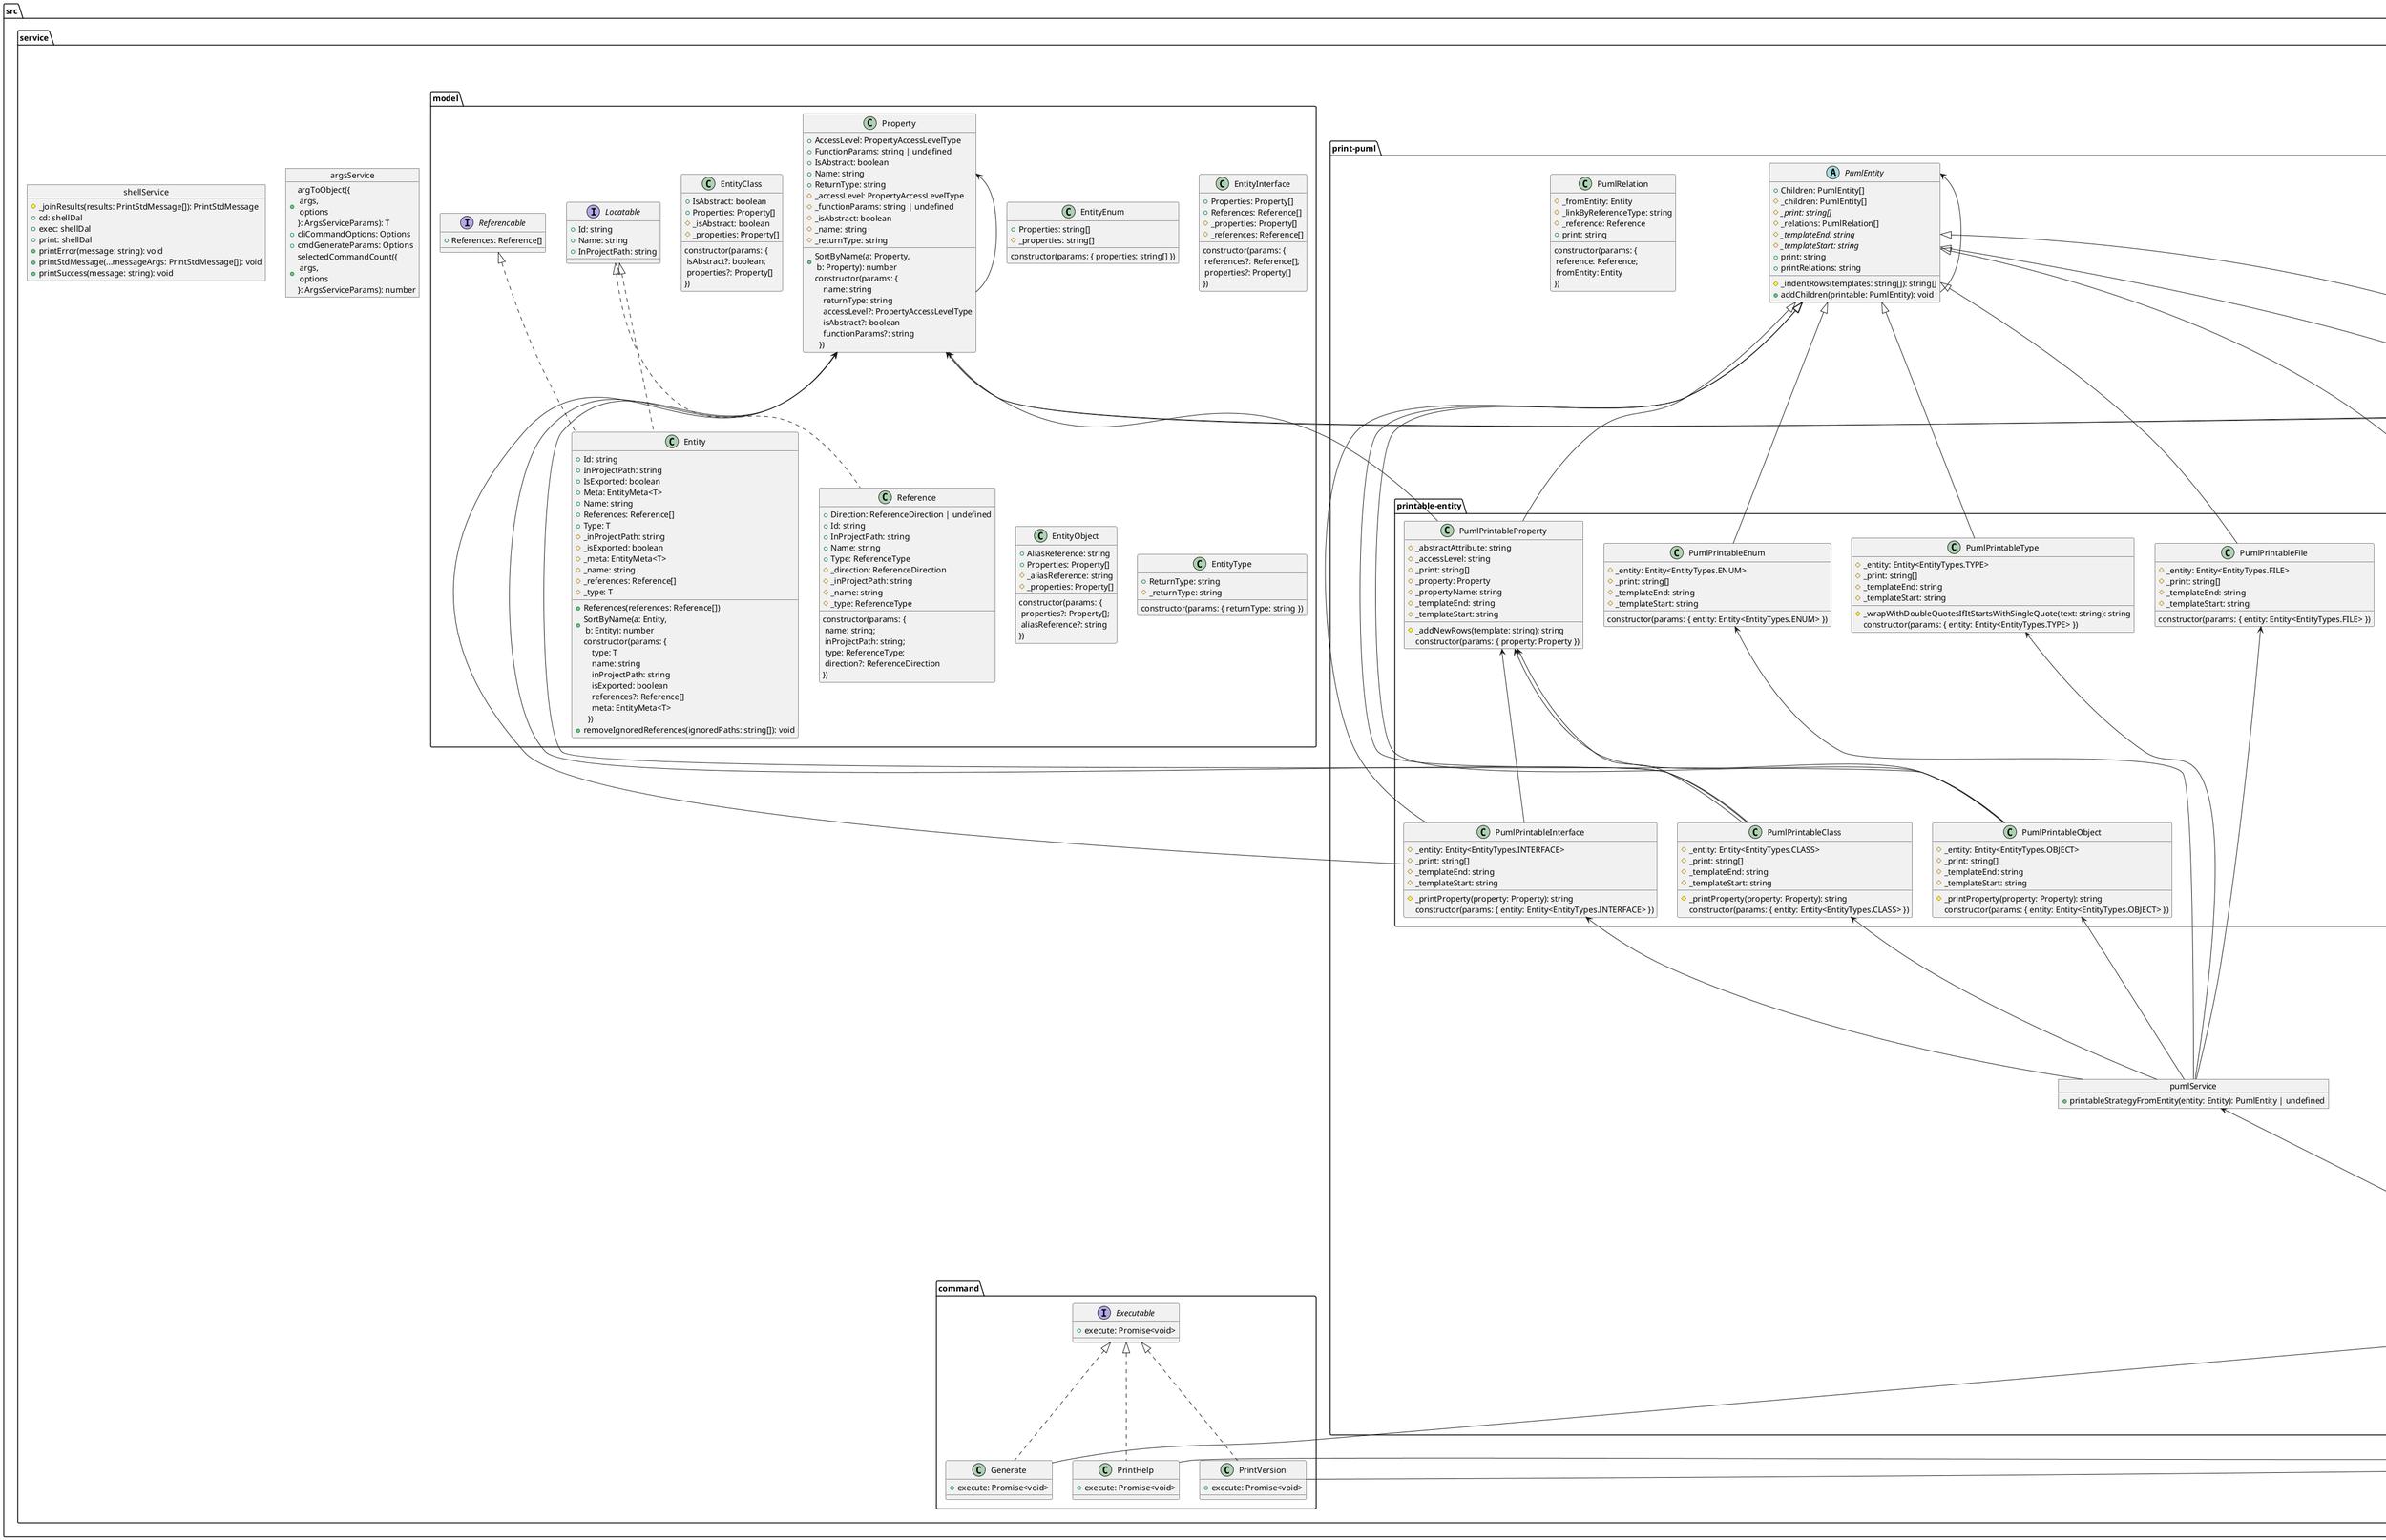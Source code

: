 @startuml
    folder "src" as src_b874d07 {
      folder "dal" as dal_fba75381 {
        object "shellDal" as shell_dal_4f6edd5d {
          + cd(dir: string): void
          + exec(cmd: string): Promise<ExecResult>
          + print(message: string): void
          + pwd: string
        }
      }
      folder "service" as service_c83a6ab5 {
        object "argsService" as args_service_d268d804 {
          + argToObject({\n args,\n options \n}: ArgsServiceParams): T
          + cliCommandOptions: Options
          + cmdGenerateParams: Options
          + selectedCommandCount({\n args,\n options \n}: ArgsServiceParams): number
        }
        object "cliService" as cli_service_317b6b45 {
          + printHelp: void
          + printVersion: void
        }
        interface "ConvertStrategy" as convert_strategy_f40b6b4 {
          + convert: Promise<Entity[]>
        }
        object "convertService" as convert_service_f40b6b4 {
          + strategyByFile(params: {\n filePath: string;\n folderPath: string \n}): ConvertStrategy | undefined
        }
        object "fileService" as file_service_3f424ea5 {
          + cleanupPath(relativeOrAbsPath: string): string
          + fileListFromFolder(folderPath: string): Promise<string[]>
          + fileNameFromPath(filePath: string,\n options: {\n withExtension?: boolean \n} = {\n\n}): string
          + importPathFind(params: {\n filePathImportedFrom: string;\n importPath: string \n}): string
          + isAbsPath(relativeOrAbsPath: string): boolean
          + isDotPath(path: string): boolean
          + joinPaths(...paths: string[]): string
          + lastFolderFromPath(filePath: string): string
          + makeFolderIfNotExist(folderPath: string): Promise<void>
          + mkdirAndWriteToFile(params: {\n folderPath: string;\n fileName: string;\n data: string \n}): Promise<void>
          + readFile(filePath: string): Promise<string>
          + relativeToAbsPath(relativeOrAbsPath: string): string
          + writeToFile(params: {\n filePath: string;\n data: string \n}): Promise<void>
        }
        object "helpService" as help_service_20a1eb92 {
          + text: string
        }
        interface "PrintStrategy" as print_strategy_22861314 {
          + print(params: { entities: Entity[] }): Promise<void>
        }
        object "shellService" as shell_service_db3f045d {
          # _joinResults(results: PrintStdMessage[]): PrintStdMessage
          + cd: shellDal
          + exec: shellDal
          + print: shellDal
          + printError(message: string): void
          + printStdMessage(...messageArgs: PrintStdMessage[]): void
          + printSuccess(message: string): void
        }
        folder "command" as command_7ebc6e5d {
          interface "Executable" as executable_a85166eb {
            + execute: Promise<void>
          }
          class "Generate" as generate_eb5ef3b0 {
            + execute: Promise<void>
          }
          class "PrintHelp" as print_help_2c3c3bf6 {
            + execute: Promise<void>
          }
          class "PrintVersion" as print_version_dc92b85d {
            + execute: Promise<void>
          }
        }
        folder "convert-ts" as convert_ts_ecf50f67 {
          class "ConvertTs" as convert_ts_e1b382dc {
            # _filePath: string
            # _folderPath: string
            # _parseFile(params: {\n filePath: string;\n fileName: string \n}): Promise<ts.SourceFile>
            constructor({\n filePath,\n folderPath \n}: {\n filePath: string;\n folderPath: string \n})
            + convert: Promise<Entity[]>
          }
          object "___tsConfigFileJson" as ts_config_file_json_1baff2da {
          }
          object "tsConfigFileService" as ts_config_file_service_1baff2da {
            # _cleanReplacePaths: {\n startsWith: string;\n replaceWith: string \n}[]
            # _cleanReplaceWith(path: string): string
            # _getFileJson: TsConfigFileType
            + init: Promise<void>
            + moduleAliasResolve(path: string): string
          }
          class "TsEntityParser" as ts_entity_parser_818f015a {
            # _fileName: string
            # _importParseResults: TsParserImportParseResult[]
            # _inProjectPath: string
            # _joinEntitiesByAliasReference(entities: Entity[]): Entity[]
            # _parseStatement(statement: ts.Statement): Entity[]
            # _parseStatements: Entity[]
            # _parsedSource: ts.SourceFile
            # _parserByStatementKind(statement: ts.Statement): Parsable | undefined
            constructor(params: {\n    parsedSource: ts.SourceFile\n    fileName: string\n    inProjectPath: string\n    importParseResults: TsParserImportParseResult[]\n  })
            + parsedEntities: Entity[]
          }
          object "tsParserImportRelations" as ts_parser_import_relations_b8587b04 {
            + findIdentifier(identifierName: string,\n statement: any): boolean
            + findImportRelations(statement: ts.Statement | ts.VariableDeclaration,\n importParseResults: TsParserImportParseResult[]): Reference[]
            + isDeclaration(statement: any): boolean
            + stepIntoArray(identifierName: string,\n statement: any,\n blockNames: string[]): boolean
            + stepIntoNode(identifierName: string,\n statement: any,\n blockNames: string[]): boolean
          }
          object "tsParserService" as ts_parser_service_a99fa6bc {
            # _isViableExportableStatementKind(kind: number): boolean
            + accessLevel(modifiers?: ts.ModifiersArray): PropertyAccessLevelType
            + checkIfThereAreAnyExports(parsedSource: ts.SourceFile): boolean
            + entityLinksFromStatement(params: {\n statement: ts.Statement;\n inProjectPath: string \n}): TsParserImportParseResult[]
            + entityLinksFromStatements(params: {\n parsedSource: ts.SourceFile;\n inProjectPath: string \n}): TsParserImportParseResult[]
            + findClassRelations(params: {\n statement: ts.Statement;\n parsedSource: ts.SourceFile;\n inProjectPath: string \n}): Reference[]
            + importsFromStatement(params: {\n statement: ts.Statement;\n inProjectPath: string \n}): TsParserImportParseResult[]
            + importsFromStatements(params: {\n parsedSource: ts.SourceFile;\n inProjectPath: string \n}): TsParserImportParseResult[]
            + isAbstract(modifiers?: ts.ModifiersArray): boolean
            + isExported(modifiers?: ts.ModifiersArray): boolean
          }
          class "TsParsingError" as ts_parsing_error_736e602e {
            + CanPrintCode: boolean
            + Statement: any
            constructor(error: Error,\n message: string,\n protected _statement: any)
          }
          folder "parser" as parser_e32aa64f {
            interface "Parsable" as parsable_5aa78fd3 {
              + parse: T
            }
            class "TsParserClass" as ts_parser_class_9848e147 {
              # _findProperties: Property[]
              # _importParseResults: TsParserImportParseResult[]
              # _inProjectPath: string
              # _parsedSource: ts.SourceFile
              # _propertiesToString(parameters?: any[]): string
              # _returnTypeValue(member: any): string
              # _statement: ts.Statement
              constructor(params: {\n    parsedSource: ts.SourceFile\n    statement: ts.Statement\n    inProjectPath: string\n    importParseResults: TsParserImportParseResult[]\n  })
              + parse: Entity<EntityTypes.CLASS>[]
            }
            class "TsParserEnum" as ts_parser_enum_b5f7453a {
              # _inProjectPath: string
              # _parsedSource: ts.SourceFile
              # _statement: ts.Statement
              constructor(params: {\n parsedSource: ts.SourceFile;\n statement: ts.Statement;\n inProjectPath: string \n})
              + parse: Entity<EntityTypes.ENUM>[]
            }
            class "TsParserFile" as ts_parser_file_7df94b8f {
              # _fileName: string
              # _importParseResults: TsParserImportParseResult[]
              # _inProjectPath: string
              # _parsedSource: ts.SourceFile
              constructor(params: {\n    parsedSource: ts.SourceFile\n    inProjectPath: string\n    fileName: string\n    importParseResults: TsParserImportParseResult[]\n  })
              + parse: Entity<EntityTypes.FILE>[]
            }
            class "TsParserImport" as ts_parser_import_cf8881d4 {
              # _importedFileInProjectAbsPath(importPath: string): string
              # _inProjectPath: string
              # _parseBindingName(importClause: any): string[]
              # _parseDefaultImport(importClause: any): string[]
              # _parseElements(elements: any): string[]
              # _statement: ts.Statement
              constructor(params: {\n statement: ts.Statement;\n inProjectPath: string \n})
              + parse: TsParserImportParseResult[]
            }
            class "TsParserInterface" as ts_parser_interface_fda3c7ec {
              # _findProperties: Property[]
              # _inProjectPath: string
              # _parsedSource: ts.SourceFile
              # _statement: ts.Statement
              constructor(params: {\n parsedSource: ts.SourceFile;\n statement: ts.Statement;\n inProjectPath: string \n})
              + parse: Entity<EntityTypes.INTERFACE>[]
            }
            class "TsParserObject" as ts_parser_object_400d2cfc {
              # _accessLevel(propName: string): PropertyAccessLevelType
              # _findProperties(properties?: any[]): Property[]
              # _importParseResults: TsParserImportParseResult[]
              # _inProjectPath: string
              # _nameFromDeclarationsList(declarationList: ts.VariableDeclarationList): {\n name: string;\n declaration: ts.VariableDeclaration \n} | undefined
              # _parsedSource: ts.SourceFile
              # _returnTypeValue(property: any): string
              # _statement: ts.Statement
              constructor(params: {\n    parsedSource: ts.SourceFile\n    statement: ts.Statement\n    inProjectPath: string\n    importParseResults: TsParserImportParseResult[]\n  })
              + parse: Entity<EntityTypes.OBJECT>[]
            }
            class "TsParserType" as ts_parser_type_948f391 {
              # _findIdentifier(identifierName: string,\n statement: any): boolean
              # _findImportRelations(statement: ts.Statement | ts.VariableDeclaration,\n importParseResults: TsParserImportParseResult[]): Reference[]
              # _importParseResults: TsParserImportParseResult[]
              # _inProjectPath: string
              # _parsedSource: ts.SourceFile
              # _statement: ts.Statement
              # _stepIntoArray(identifierName: string,\n statement: any,\n blockNames: string[]): boolean
              # _stepIntoNode(identifierName: string,\n statement: any,\n blockNames: string[]): boolean
              constructor(params: {\n    parsedSource: ts.SourceFile\n    statement: ts.Statement\n    inProjectPath: string\n    importParseResults: TsParserImportParseResult[]\n  })
              + parse: Entity<EntityTypes.TYPE>[]
            }
          }
        }
        folder "model" as model_367b0d5 {
          class "EntityClass" as entity_class_c3530bcb {
            + IsAbstract: boolean
            + Properties: Property[]
            # _isAbstract: boolean
            # _properties: Property[]
            constructor(params: {\n isAbstract?: boolean;\n properties?: Property[] \n})
          }
          class "EntityEnum" as entity_enum_aa45dd16 {
            + Properties: string[]
            # _properties: string[]
            constructor(params: { properties: string[] })
          }
          class "EntityInterface" as entity_interface_4f072400 {
            + Properties: Property[]
            + References: Reference[]
            # _properties: Property[]
            # _references: Reference[]
            constructor(params: {\n references?: Reference[];\n properties?: Property[] \n})
          }
          class "EntityObject" as entity_object_72801f10 {
            + AliasReference: string
            + Properties: Property[]
            # _aliasReference: string
            # _properties: Property[]
            constructor(params: {\n properties?: Property[];\n aliasReference?: string \n})
          }
          class "EntityType" as entity_type_d40d85d {
            + ReturnType: string
            # _returnType: string
            constructor(params: { returnType: string })
          }
          class "Entity" as entity_b03468e8 {
            + Id: string
            + InProjectPath: string
            + IsExported: boolean
            + Meta: EntityMeta<T>
            + Name: string
            + References: Reference[]
            + References(references: Reference[])
            + SortByName(a: Entity,\n b: Entity): number
            + Type: T
            # _inProjectPath: string
            # _isExported: boolean
            # _meta: EntityMeta<T>
            # _name: string
            # _references: Reference[]
            # _type: T
            constructor(params: {\n    type: T\n    name: string\n    inProjectPath: string\n    isExported: boolean\n    references?: Reference[]\n    meta: EntityMeta<T>\n  })
            + removeIgnoredReferences(ignoredPaths: string[]): void
          }
          interface "Locatable" as locatable_573e15ac {
            + Id: string
            + Name: string
            + InProjectPath: string
          }
          class "Property" as property_96110b14 {
            + AccessLevel: PropertyAccessLevelType
            + FunctionParams: string | undefined
            + IsAbstract: boolean
            + Name: string
            + ReturnType: string
            + SortByName(a: Property,\n b: Property): number
            # _accessLevel: PropertyAccessLevelType
            # _functionParams: string | undefined
            # _isAbstract: boolean
            # _name: string
            # _returnType: string
            constructor(params: {\n    name: string\n    returnType: string\n    accessLevel?: PropertyAccessLevelType\n    isAbstract?: boolean\n    functionParams?: string\n  })
          }
          interface "Referencable" as referencable_5553ad7 {
            + References: Reference[]
          }
          class "Reference" as reference_a6f99758 {
            + Direction: ReferenceDirection | undefined
            + Id: string
            + InProjectPath: string
            + Name: string
            + Type: ReferenceType
            # _direction: ReferenceDirection
            # _inProjectPath: string
            # _name: string
            # _type: ReferenceType
            constructor(params: {\n name: string;\n inProjectPath: string;\n type: ReferenceType;\n direction?: ReferenceDirection \n})
          }
        }
        folder "print-puml" as print_puml_3460a902 {
          class "PumlDocument" as puml_document_f0161d62 {
            # _print: string[]
            # _templateEnd: string
            # _templateStart: string
          }
          abstract "PumlEntity" as puml_entity_85c02856 {
            + Children: PumlEntity[]
            # _children: PumlEntity[]
            # _indentRows(templates: string[]): string[]
            # {abstract} _print: string[]
            # _relations: PumlRelation[]
            # {abstract} _templateEnd: string
            # {abstract} _templateStart: string
            + addChildren(printable: PumlEntity): void
            + print: string
            + printRelations: string
          }
          class "PumlPrint" as puml_print_4aa046fc {
            + FilePath: string
            # _destinationPath: string
            # _exportFile: Promise<void>
            # _fileName:  = vision.puml
            # _flattenGroups(group: PumlGroup): PumlGroup | undefined
            # _generateGroups(entities: Entity[]): void
            # _pumlRelationStrings: string[]
            # _rootGroup: PumlGroup
            # _svgPromiseGenerator(source,\n dest): Promise<void>
            # _writeToFile(data: string): Promise<void>
            constructor(params: {\n appName?: string;\n destinationPath: string \n})
            + print(params: { entities: Entity[] }): Promise<void>
          }
          class "PumlRelation" as puml_relation_ddbc15eb {
            # _fromEntity: Entity
            # _linkByReferenceType: string
            # _reference: Reference
            constructor(params: {\n reference: Reference;\n fromEntity: Entity \n})
            + print: string
          }
          object "pumlService" as puml_service_f506c030 {
            + printableStrategyFromEntity(entity: Entity): PumlEntity | undefined
          }
          folder "group" as group_3af81c52 {
            class "PumlGroupFictive" as puml_group_fictive_57cc180d {
              + templateEnd: string
              + templateStart: string
            }
            class "PumlGroupFolder" as puml_group_folder_63f7a3f9 {
              + constructor(protected _group: PumlGroup)
              + templateEnd: string
              + templateStart: string
            }
            class "PumlGroupRectangle" as puml_group_rectangle_f37cc84e {
              + constructor(protected _group: PumlGroup)
              + templateEnd: string
              + templateStart: string
            }
            object "pumlGroupService" as puml_group_service_f4199df2 {
              + strategyFromGroup(group: PumlGroup): PumlGroupStrategy
            }
            interface "PumlGroupStrategy" as puml_group_strategy_ae5ed342 {
              + templateStart: string
              + templateEnd: string
            }
            class "PumlGroup" as puml_group_ae5ed342 {
              + GroupPath: string
              + Id: string
              + Name: string
              + Type: PumlGroupType
              # _groupPath: string
              # _groupStrategy: PumlGroupStrategy
              # _name: string
              # _print: string[]
              # _printGroups(groups: { [k: string]: PumlGroup }): string
              # _templateEnd: string
              # _templateStart: string
              # _type: PumlGroupType
              constructor(params: {\n name: string;\n type: PumlGroupType;\n groupPath: string \n})
              + groups: { [k: string]: PumlGroup }
            }
          }
          folder "printable-entity" as printable_entity_91ba4e0 {
            class "PumlPrintableClass" as puml_printable_class_4b11e257 {
              # _entity: Entity<EntityTypes.CLASS>
              # _print: string[]
              # _printProperty(property: Property): string
              # _templateEnd: string
              # _templateStart: string
              constructor(params: { entity: Entity<EntityTypes.CLASS> })
            }
            class "PumlPrintableEnum" as puml_printable_enum_1725040a {
              # _entity: Entity<EntityTypes.ENUM>
              # _print: string[]
              # _templateEnd: string
              # _templateStart: string
              constructor(params: { entity: Entity<EntityTypes.ENUM> })
            }
            class "PumlPrintableFile" as puml_printable_file_3f271d9f {
              # _entity: Entity<EntityTypes.FILE>
              # _print: string[]
              # _templateEnd: string
              # _templateStart: string
              constructor(params: { entity: Entity<EntityTypes.FILE> })
            }
            class "PumlPrintableInterface" as puml_printable_interface_2621ae9c {
              # _entity: Entity<EntityTypes.INTERFACE>
              # _print: string[]
              # _printProperty(property: Property): string
              # _templateEnd: string
              # _templateStart: string
              constructor(params: { entity: Entity<EntityTypes.INTERFACE> })
            }
            class "PumlPrintableObject" as puml_printable_object_736b458c {
              # _entity: Entity<EntityTypes.OBJECT>
              # _print: string[]
              # _printProperty(property: Property): string
              # _templateEnd: string
              # _templateStart: string
              constructor(params: { entity: Entity<EntityTypes.OBJECT> })
            }
            class "PumlPrintableProperty" as puml_printable_property_2d23f5de {
              # _abstractAttribute: string
              # _accessLevel: string
              # _addNewRows(template: string): string
              # _print: string[]
              # _property: Property
              # _propertyName: string
              # _templateEnd: string
              # _templateStart: string
              constructor(params: { property: Property })
            }
            class "PumlPrintableType" as puml_printable_type_f482c241 {
              # _entity: Entity<EntityTypes.TYPE>
              # _print: string[]
              # _templateEnd: string
              # _templateStart: string
              # _wrapWithDoubleQuotesIfItStartsWithSingleQuote(text: string): string
              constructor(params: { entity: Entity<EntityTypes.TYPE> })
            }
            class "PumlPrintableWrapper" as puml_printable_wrapper_e6265aaa {
              # _print: string[]
              # _templateEnd: string
              # _templateStart: string
              constructor(protected readonly _string: string)
            }
          }
        }
      }
    }
  cli_service_317b6b45 -up-> help_service_20a1eb92
  generate_eb5ef3b0 -up-> puml_print_4aa046fc
  generate_eb5ef3b0 .up.|> executable_a85166eb
  print_help_2c3c3bf6 -up-> cli_service_317b6b45
  print_help_2c3c3bf6 .up.|> executable_a85166eb
  print_version_dc92b85d -up-> cli_service_317b6b45
  print_version_dc92b85d .up.|> executable_a85166eb
  convert_service_f40b6b4 -up-> convert_ts_e1b382dc
  convert_ts_e1b382dc -up-> ts_parser_file_7df94b8f
  convert_ts_e1b382dc -up-> ts_entity_parser_818f015a
  convert_ts_e1b382dc -up-> ts_parser_service_a99fa6bc
  convert_ts_e1b382dc -up-> file_service_3f424ea5
  convert_ts_e1b382dc .up.|> convert_strategy_f40b6b4
  ts_parser_class_9848e147 -up-> ts_parser_import_relations_b8587b04
  ts_parser_class_9848e147 -up-> ts_parser_service_a99fa6bc
  ts_parser_class_9848e147 -up-> property_96110b14
  ts_parser_class_9848e147 .up.|> parsable_5aa78fd3
  ts_parser_enum_b5f7453a -up-> ts_parser_service_a99fa6bc
  ts_parser_enum_b5f7453a .up.|> parsable_5aa78fd3
  ts_parser_file_7df94b8f .up.|> parsable_5aa78fd3
  ts_parser_import_cf8881d4 -up-> file_service_3f424ea5
  ts_parser_import_cf8881d4 .up.|> parsable_5aa78fd3
  ts_parser_interface_fda3c7ec -up-> ts_parser_service_a99fa6bc
  ts_parser_interface_fda3c7ec -up-> property_96110b14
  ts_parser_interface_fda3c7ec .up.|> parsable_5aa78fd3
  ts_parser_object_400d2cfc -up-> ts_parser_import_relations_b8587b04
  ts_parser_object_400d2cfc -up-> ts_parser_service_a99fa6bc
  ts_parser_object_400d2cfc .up.|> parsable_5aa78fd3
  ts_parser_type_948f391 -up-> ts_parser_service_a99fa6bc
  ts_parser_type_948f391 .up.|> parsable_5aa78fd3
  ts_entity_parser_818f015a -up-> ts_parser_class_9848e147
  ts_entity_parser_818f015a -up-> ts_parser_enum_b5f7453a
  ts_entity_parser_818f015a -up-> ts_parser_interface_fda3c7ec
  ts_entity_parser_818f015a -up-> ts_parser_object_400d2cfc
  ts_entity_parser_818f015a -up-> ts_parser_type_948f391
  entity_b03468e8 .up.|> locatable_573e15ac
  entity_b03468e8 .up.|> referencable_5553ad7
  property_96110b14 -up-> property_96110b14
  reference_a6f99758 .up.|> locatable_573e15ac
  puml_group_fictive_57cc180d .up.|> puml_group_strategy_ae5ed342
  puml_group_folder_63f7a3f9 -up-> puml_group_ae5ed342
  puml_group_folder_63f7a3f9 .up.|> puml_group_strategy_ae5ed342
  puml_group_rectangle_f37cc84e -up-> puml_group_ae5ed342
  puml_group_rectangle_f37cc84e .up.|> puml_group_strategy_ae5ed342
  puml_group_service_f4199df2 -up-> puml_group_ae5ed342
  puml_group_service_f4199df2 -up-> puml_group_strategy_ae5ed342
  puml_group_service_f4199df2 -up-> puml_group_fictive_57cc180d
  puml_group_service_f4199df2 -up-> puml_group_folder_63f7a3f9
  puml_group_service_f4199df2 -up-> puml_group_rectangle_f37cc84e
  puml_group_ae5ed342 -up-> puml_group_strategy_ae5ed342
  puml_group_ae5ed342 -up-> puml_group_ae5ed342
  puml_group_ae5ed342 -up-|> puml_entity_85c02856
  puml_printable_class_4b11e257 -up-> property_96110b14
  puml_printable_class_4b11e257 -up-> puml_printable_property_2d23f5de
  puml_printable_class_4b11e257 -up-|> puml_entity_85c02856
  puml_printable_enum_1725040a -up-|> puml_entity_85c02856
  puml_printable_file_3f271d9f -up-|> puml_entity_85c02856
  puml_printable_interface_2621ae9c -up-> property_96110b14
  puml_printable_interface_2621ae9c -up-> puml_printable_property_2d23f5de
  puml_printable_interface_2621ae9c -up-|> puml_entity_85c02856
  puml_printable_object_736b458c -up-> property_96110b14
  puml_printable_object_736b458c -up-> puml_printable_property_2d23f5de
  puml_printable_object_736b458c -up-|> puml_entity_85c02856
  puml_printable_property_2d23f5de -up-> property_96110b14
  puml_printable_property_2d23f5de -up-|> puml_entity_85c02856
  puml_printable_type_f482c241 -up-|> puml_entity_85c02856
  puml_printable_wrapper_e6265aaa -up-|> puml_entity_85c02856
  puml_document_f0161d62 -up-|> puml_entity_85c02856
  puml_entity_85c02856 -up-> puml_entity_85c02856
  puml_print_4aa046fc -up-> file_service_3f424ea5
  puml_print_4aa046fc -up-> puml_group_ae5ed342
  puml_print_4aa046fc -up-> puml_printable_wrapper_e6265aaa
  puml_print_4aa046fc -up-> puml_document_f0161d62
  puml_print_4aa046fc -up-> puml_service_f506c030
  puml_print_4aa046fc .up.|> print_strategy_22861314
  puml_service_f506c030 -up-> puml_printable_class_4b11e257
  puml_service_f506c030 -up-> puml_printable_enum_1725040a
  puml_service_f506c030 -up-> puml_printable_file_3f271d9f
  puml_service_f506c030 -up-> puml_printable_interface_2621ae9c
  puml_service_f506c030 -up-> puml_printable_object_736b458c
  puml_service_f506c030 -up-> puml_printable_type_f482c241
@enduml